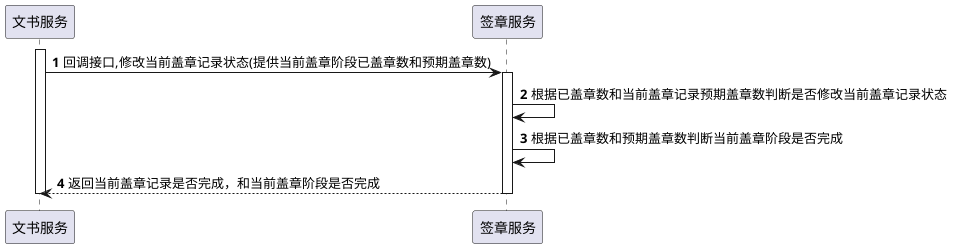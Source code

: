 @startuml
'https://plantuml.com/sequence-diagram

autonumber

'Alice -> Bob: Authentication Request
'Bob --> Alice: Authentication Response
'
'Alice -> Bob: Another authentication Request
'Alice <-- Bob: another authentication Response
activate 文书服务
文书服务 -> 签章服务:回调接口,修改当前盖章记录状态(提供当前盖章阶段已盖章数和预期盖章数)
activate 签章服务
签章服务 -> 签章服务:根据已盖章数和当前盖章记录预期盖章数判断是否修改当前盖章记录状态
签章服务 -> 签章服务:根据已盖章数和预期盖章数判断当前盖章阶段是否完成
签章服务 --> 文书服务:返回当前盖章记录是否完成，和当前盖章阶段是否完成
deactivate 签章服务
deactivate 文书服务

@enduml
